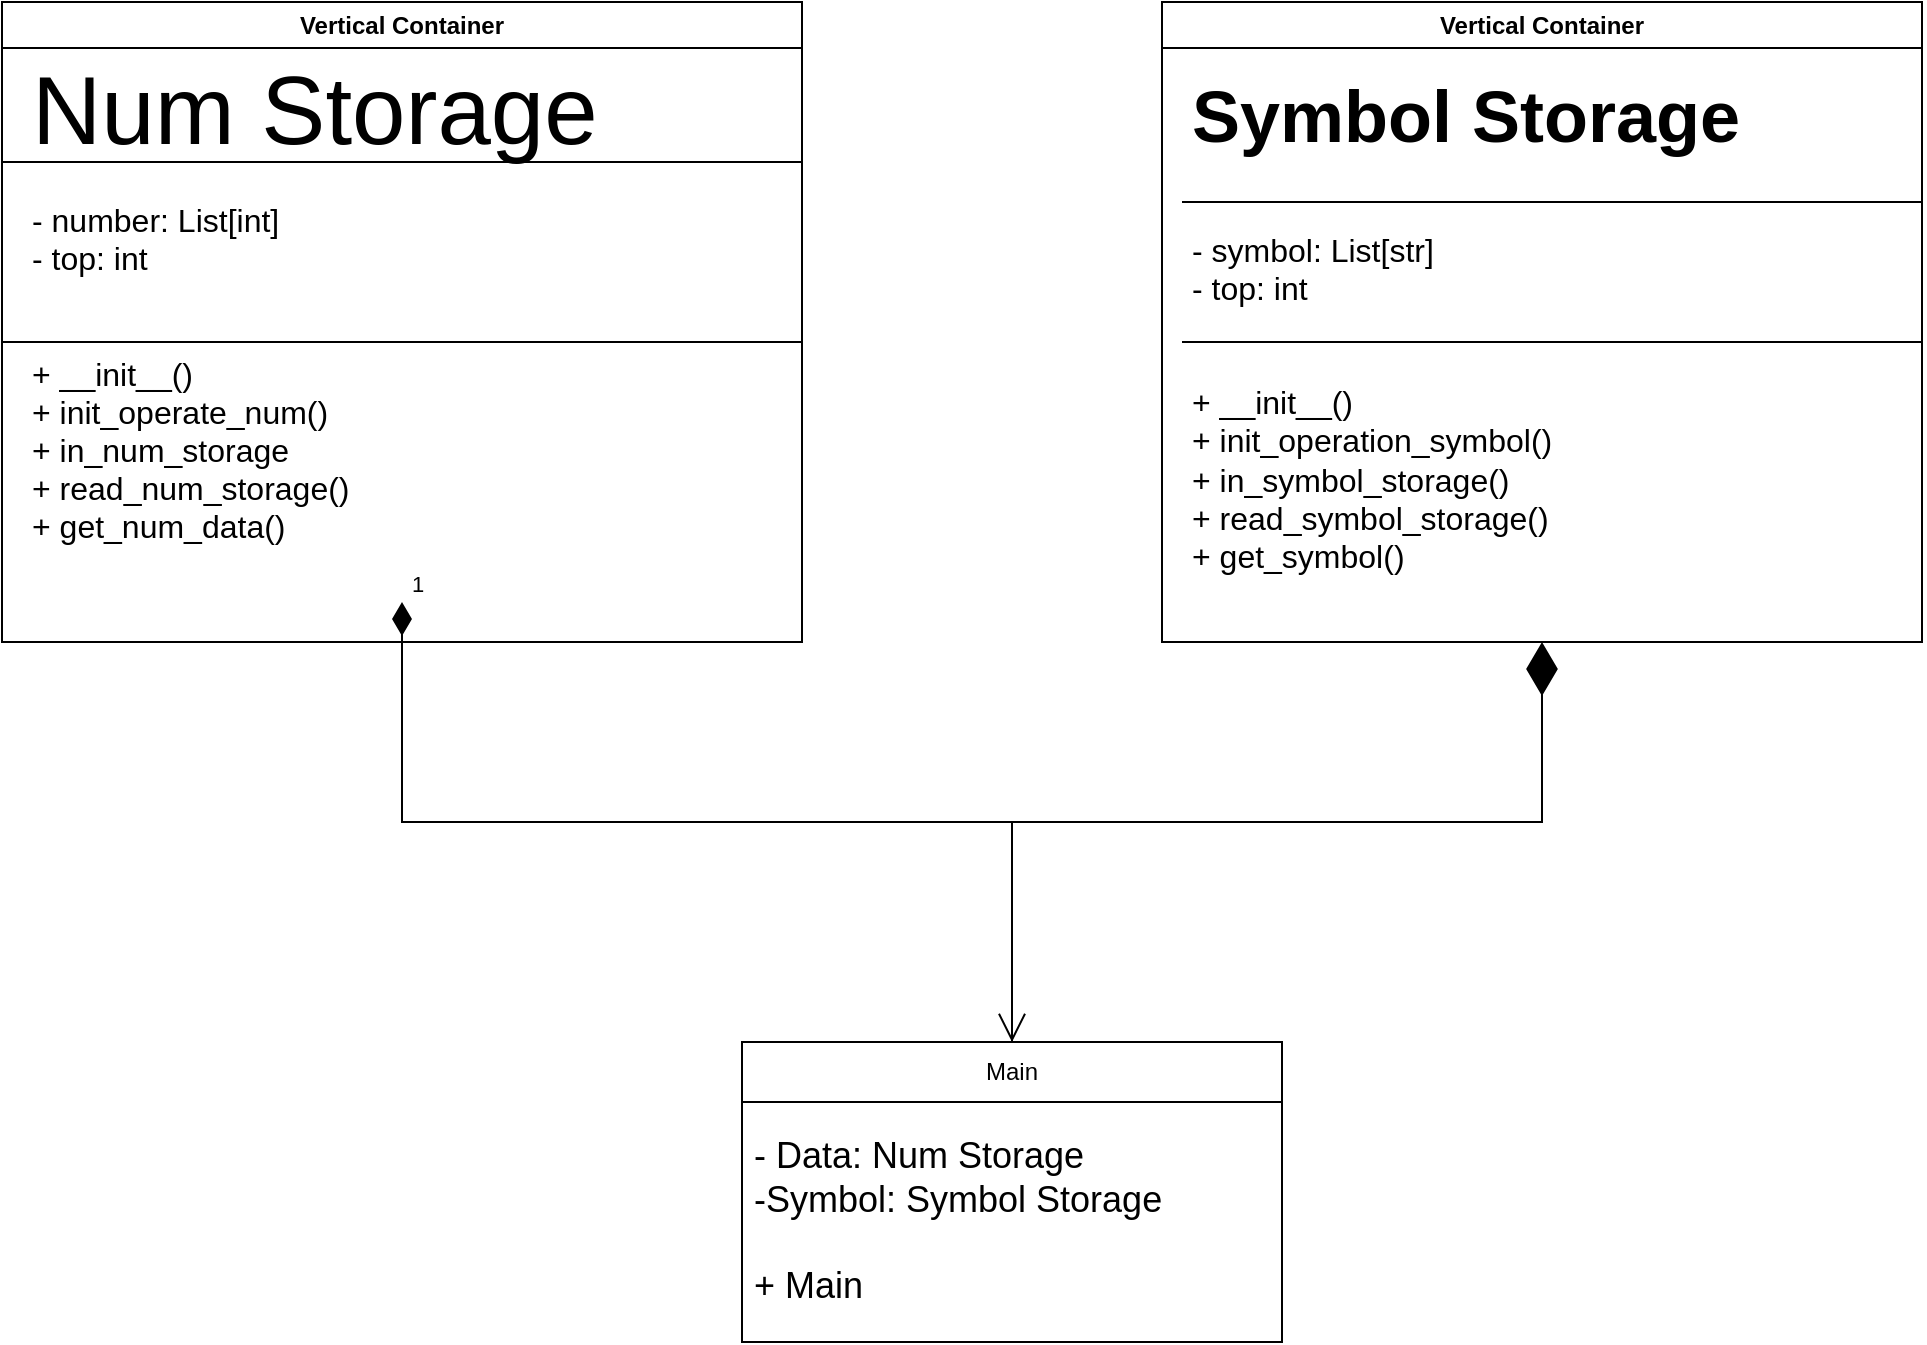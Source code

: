 <mxfile version="23.1.2" type="github">
  <diagram name="Page-1" id="cELOeBPH5fHN-PTh6r6i">
    <mxGraphModel dx="3195" dy="1187" grid="1" gridSize="10" guides="1" tooltips="1" connect="1" arrows="1" fold="1" page="1" pageScale="1" pageWidth="850" pageHeight="1100" math="0" shadow="0">
      <root>
        <mxCell id="0" />
        <mxCell id="1" parent="0" />
        <mxCell id="TyUvi6pv0yWCHdS88cj0-25" value="Vertical Container" style="swimlane;whiteSpace=wrap;html=1;" parent="1" vertex="1">
          <mxGeometry x="-100" y="230" width="400" height="320" as="geometry">
            <mxRectangle x="50" y="230" width="140" height="30" as="alternateBounds" />
          </mxGeometry>
        </mxCell>
        <mxCell id="Bwfb_WO4ZSQ5CkVbW3Iq-2" value="&lt;h1&gt;&lt;span style=&quot;background-color: initial; font-weight: normal;&quot;&gt;&lt;font style=&quot;font-size: 48px;&quot;&gt;Num Storage&lt;/font&gt;&lt;/span&gt;&lt;/h1&gt;&lt;div&gt;&lt;span style=&quot;font-size: medium; background-color: initial;&quot;&gt;- number: List[int]&lt;/span&gt;&lt;br&gt;&lt;/div&gt;&lt;div&gt;&lt;font size=&quot;3&quot; style=&quot;&quot;&gt;- top: int&lt;/font&gt;&lt;/div&gt;&lt;div&gt;&lt;font size=&quot;3&quot;&gt;&lt;br&gt;&lt;/font&gt;&lt;/div&gt;&lt;div&gt;&lt;font size=&quot;3&quot;&gt;&lt;br&gt;&lt;/font&gt;&lt;/div&gt;&lt;div&gt;&lt;font size=&quot;3&quot;&gt;+ __init__()&lt;/font&gt;&lt;/div&gt;&lt;div&gt;&lt;font size=&quot;3&quot;&gt;+ init_operate_num()&lt;/font&gt;&lt;/div&gt;&lt;div&gt;&lt;font size=&quot;3&quot;&gt;+ in_num_storage&lt;/font&gt;&lt;/div&gt;&lt;div&gt;&lt;font size=&quot;3&quot;&gt;+ read_num_storage()&lt;/font&gt;&lt;/div&gt;&lt;div&gt;&lt;font size=&quot;3&quot;&gt;+ get_num_data()&lt;/font&gt;&lt;/div&gt;&lt;div&gt;&lt;br&gt;&lt;/div&gt;" style="text;html=1;strokeColor=none;fillColor=none;spacing=5;spacingTop=-20;whiteSpace=wrap;overflow=hidden;rounded=0;" parent="TyUvi6pv0yWCHdS88cj0-25" vertex="1">
          <mxGeometry x="10" y="20" width="380" height="280" as="geometry" />
        </mxCell>
        <mxCell id="Bwfb_WO4ZSQ5CkVbW3Iq-4" value="" style="endArrow=none;html=1;rounded=0;" parent="TyUvi6pv0yWCHdS88cj0-25" edge="1">
          <mxGeometry width="50" height="50" relative="1" as="geometry">
            <mxPoint x="400" y="170" as="sourcePoint" />
            <mxPoint y="170" as="targetPoint" />
          </mxGeometry>
        </mxCell>
        <mxCell id="TyUvi6pv0yWCHdS88cj0-31" value="Vertical Container" style="swimlane;whiteSpace=wrap;html=1;" parent="1" vertex="1">
          <mxGeometry x="480" y="230" width="380" height="320" as="geometry" />
        </mxCell>
        <mxCell id="Bwfb_WO4ZSQ5CkVbW3Iq-5" value="&lt;h1&gt;&lt;font style=&quot;font-size: 36px;&quot;&gt;Symbol Storage&lt;/font&gt;&lt;/h1&gt;&lt;div&gt;&lt;font size=&quot;3&quot;&gt;&lt;br&gt;&lt;/font&gt;&lt;/div&gt;&lt;div&gt;&lt;font size=&quot;3&quot;&gt;- symbol: List[str]&lt;/font&gt;&lt;/div&gt;&lt;div&gt;&lt;font size=&quot;3&quot;&gt;- top: int&lt;/font&gt;&lt;/div&gt;&lt;div&gt;&lt;font size=&quot;3&quot;&gt;&lt;br&gt;&lt;/font&gt;&lt;/div&gt;&lt;div&gt;&lt;font size=&quot;3&quot;&gt;&lt;br&gt;&lt;/font&gt;&lt;/div&gt;&lt;div&gt;&lt;font size=&quot;3&quot;&gt;+ __init__()&lt;/font&gt;&lt;/div&gt;&lt;div&gt;&lt;font size=&quot;3&quot;&gt;+ init_operation_symbol()&lt;/font&gt;&lt;/div&gt;&lt;div&gt;&lt;font size=&quot;3&quot;&gt;+ in_symbol_storage()&lt;/font&gt;&lt;/div&gt;&lt;div&gt;&lt;font size=&quot;3&quot;&gt;+ read_symbol_storage()&lt;/font&gt;&lt;/div&gt;&lt;div&gt;&lt;font size=&quot;3&quot;&gt;+ get_symbol()&lt;/font&gt;&lt;/div&gt;" style="text;html=1;strokeColor=none;fillColor=none;spacing=5;spacingTop=-20;whiteSpace=wrap;overflow=hidden;rounded=0;" parent="TyUvi6pv0yWCHdS88cj0-31" vertex="1">
          <mxGeometry x="10" y="30" width="370" height="280" as="geometry" />
        </mxCell>
        <mxCell id="Bwfb_WO4ZSQ5CkVbW3Iq-6" value="" style="endArrow=none;html=1;rounded=0;exitX=0;exitY=0.25;exitDx=0;exitDy=0;entryX=1;entryY=0.25;entryDx=0;entryDy=0;" parent="TyUvi6pv0yWCHdS88cj0-31" source="Bwfb_WO4ZSQ5CkVbW3Iq-5" target="Bwfb_WO4ZSQ5CkVbW3Iq-5" edge="1">
          <mxGeometry width="50" height="50" relative="1" as="geometry">
            <mxPoint x="150" y="270" as="sourcePoint" />
            <mxPoint x="200" y="220" as="targetPoint" />
          </mxGeometry>
        </mxCell>
        <mxCell id="Bwfb_WO4ZSQ5CkVbW3Iq-8" value="" style="endArrow=none;html=1;rounded=0;exitX=0;exitY=0.5;exitDx=0;exitDy=0;entryX=1;entryY=0.5;entryDx=0;entryDy=0;" parent="TyUvi6pv0yWCHdS88cj0-31" source="Bwfb_WO4ZSQ5CkVbW3Iq-5" target="Bwfb_WO4ZSQ5CkVbW3Iq-5" edge="1">
          <mxGeometry width="50" height="50" relative="1" as="geometry">
            <mxPoint x="90" y="220" as="sourcePoint" />
            <mxPoint x="140" y="170" as="targetPoint" />
          </mxGeometry>
        </mxCell>
        <mxCell id="TyUvi6pv0yWCHdS88cj0-34" value="" style="endArrow=none;html=1;rounded=0;exitX=0;exitY=0.25;exitDx=0;exitDy=0;entryX=1;entryY=0.25;entryDx=0;entryDy=0;" parent="1" source="TyUvi6pv0yWCHdS88cj0-25" target="TyUvi6pv0yWCHdS88cj0-25" edge="1">
          <mxGeometry width="50" height="50" relative="1" as="geometry">
            <mxPoint x="70" y="350" as="sourcePoint" />
            <mxPoint x="120" y="300" as="targetPoint" />
          </mxGeometry>
        </mxCell>
        <mxCell id="TxmrsQmLkD6TFCEJ1SDU-11" value="Main" style="swimlane;fontStyle=0;childLayout=stackLayout;horizontal=1;startSize=30;horizontalStack=0;resizeParent=1;resizeParentMax=0;resizeLast=0;collapsible=1;marginBottom=0;whiteSpace=wrap;html=1;" vertex="1" parent="1">
          <mxGeometry x="270" y="750" width="270" height="150" as="geometry" />
        </mxCell>
        <mxCell id="TxmrsQmLkD6TFCEJ1SDU-12" value="&lt;font style=&quot;font-size: 18px;&quot;&gt;- Data: Num Storage&lt;br&gt;-Symbol: Symbol Storage&lt;br&gt;&lt;br&gt;+ Main&lt;/font&gt;" style="text;strokeColor=none;fillColor=none;align=left;verticalAlign=middle;spacingLeft=4;spacingRight=4;overflow=hidden;points=[[0,0.5],[1,0.5]];portConstraint=eastwest;rotatable=0;whiteSpace=wrap;html=1;" vertex="1" parent="TxmrsQmLkD6TFCEJ1SDU-11">
          <mxGeometry y="30" width="270" height="120" as="geometry" />
        </mxCell>
        <mxCell id="TxmrsQmLkD6TFCEJ1SDU-15" value="1" style="endArrow=open;html=1;endSize=12;startArrow=diamondThin;startSize=14;startFill=1;edgeStyle=orthogonalEdgeStyle;align=left;verticalAlign=bottom;rounded=0;entryX=0.5;entryY=0;entryDx=0;entryDy=0;" edge="1" parent="1" source="Bwfb_WO4ZSQ5CkVbW3Iq-2" target="TxmrsQmLkD6TFCEJ1SDU-11">
          <mxGeometry x="-1" y="3" relative="1" as="geometry">
            <mxPoint x="60" y="610" as="sourcePoint" />
            <mxPoint x="430" y="610" as="targetPoint" />
          </mxGeometry>
        </mxCell>
        <mxCell id="TxmrsQmLkD6TFCEJ1SDU-16" value="" style="endArrow=diamondThin;endFill=1;endSize=24;html=1;rounded=0;exitX=0.5;exitY=0;exitDx=0;exitDy=0;entryX=0.5;entryY=1;entryDx=0;entryDy=0;" edge="1" parent="1" source="TxmrsQmLkD6TFCEJ1SDU-11" target="TyUvi6pv0yWCHdS88cj0-31">
          <mxGeometry width="160" relative="1" as="geometry">
            <mxPoint x="410" y="580" as="sourcePoint" />
            <mxPoint x="570" y="580" as="targetPoint" />
            <Array as="points">
              <mxPoint x="405" y="640" />
              <mxPoint x="670" y="640" />
            </Array>
          </mxGeometry>
        </mxCell>
      </root>
    </mxGraphModel>
  </diagram>
</mxfile>

